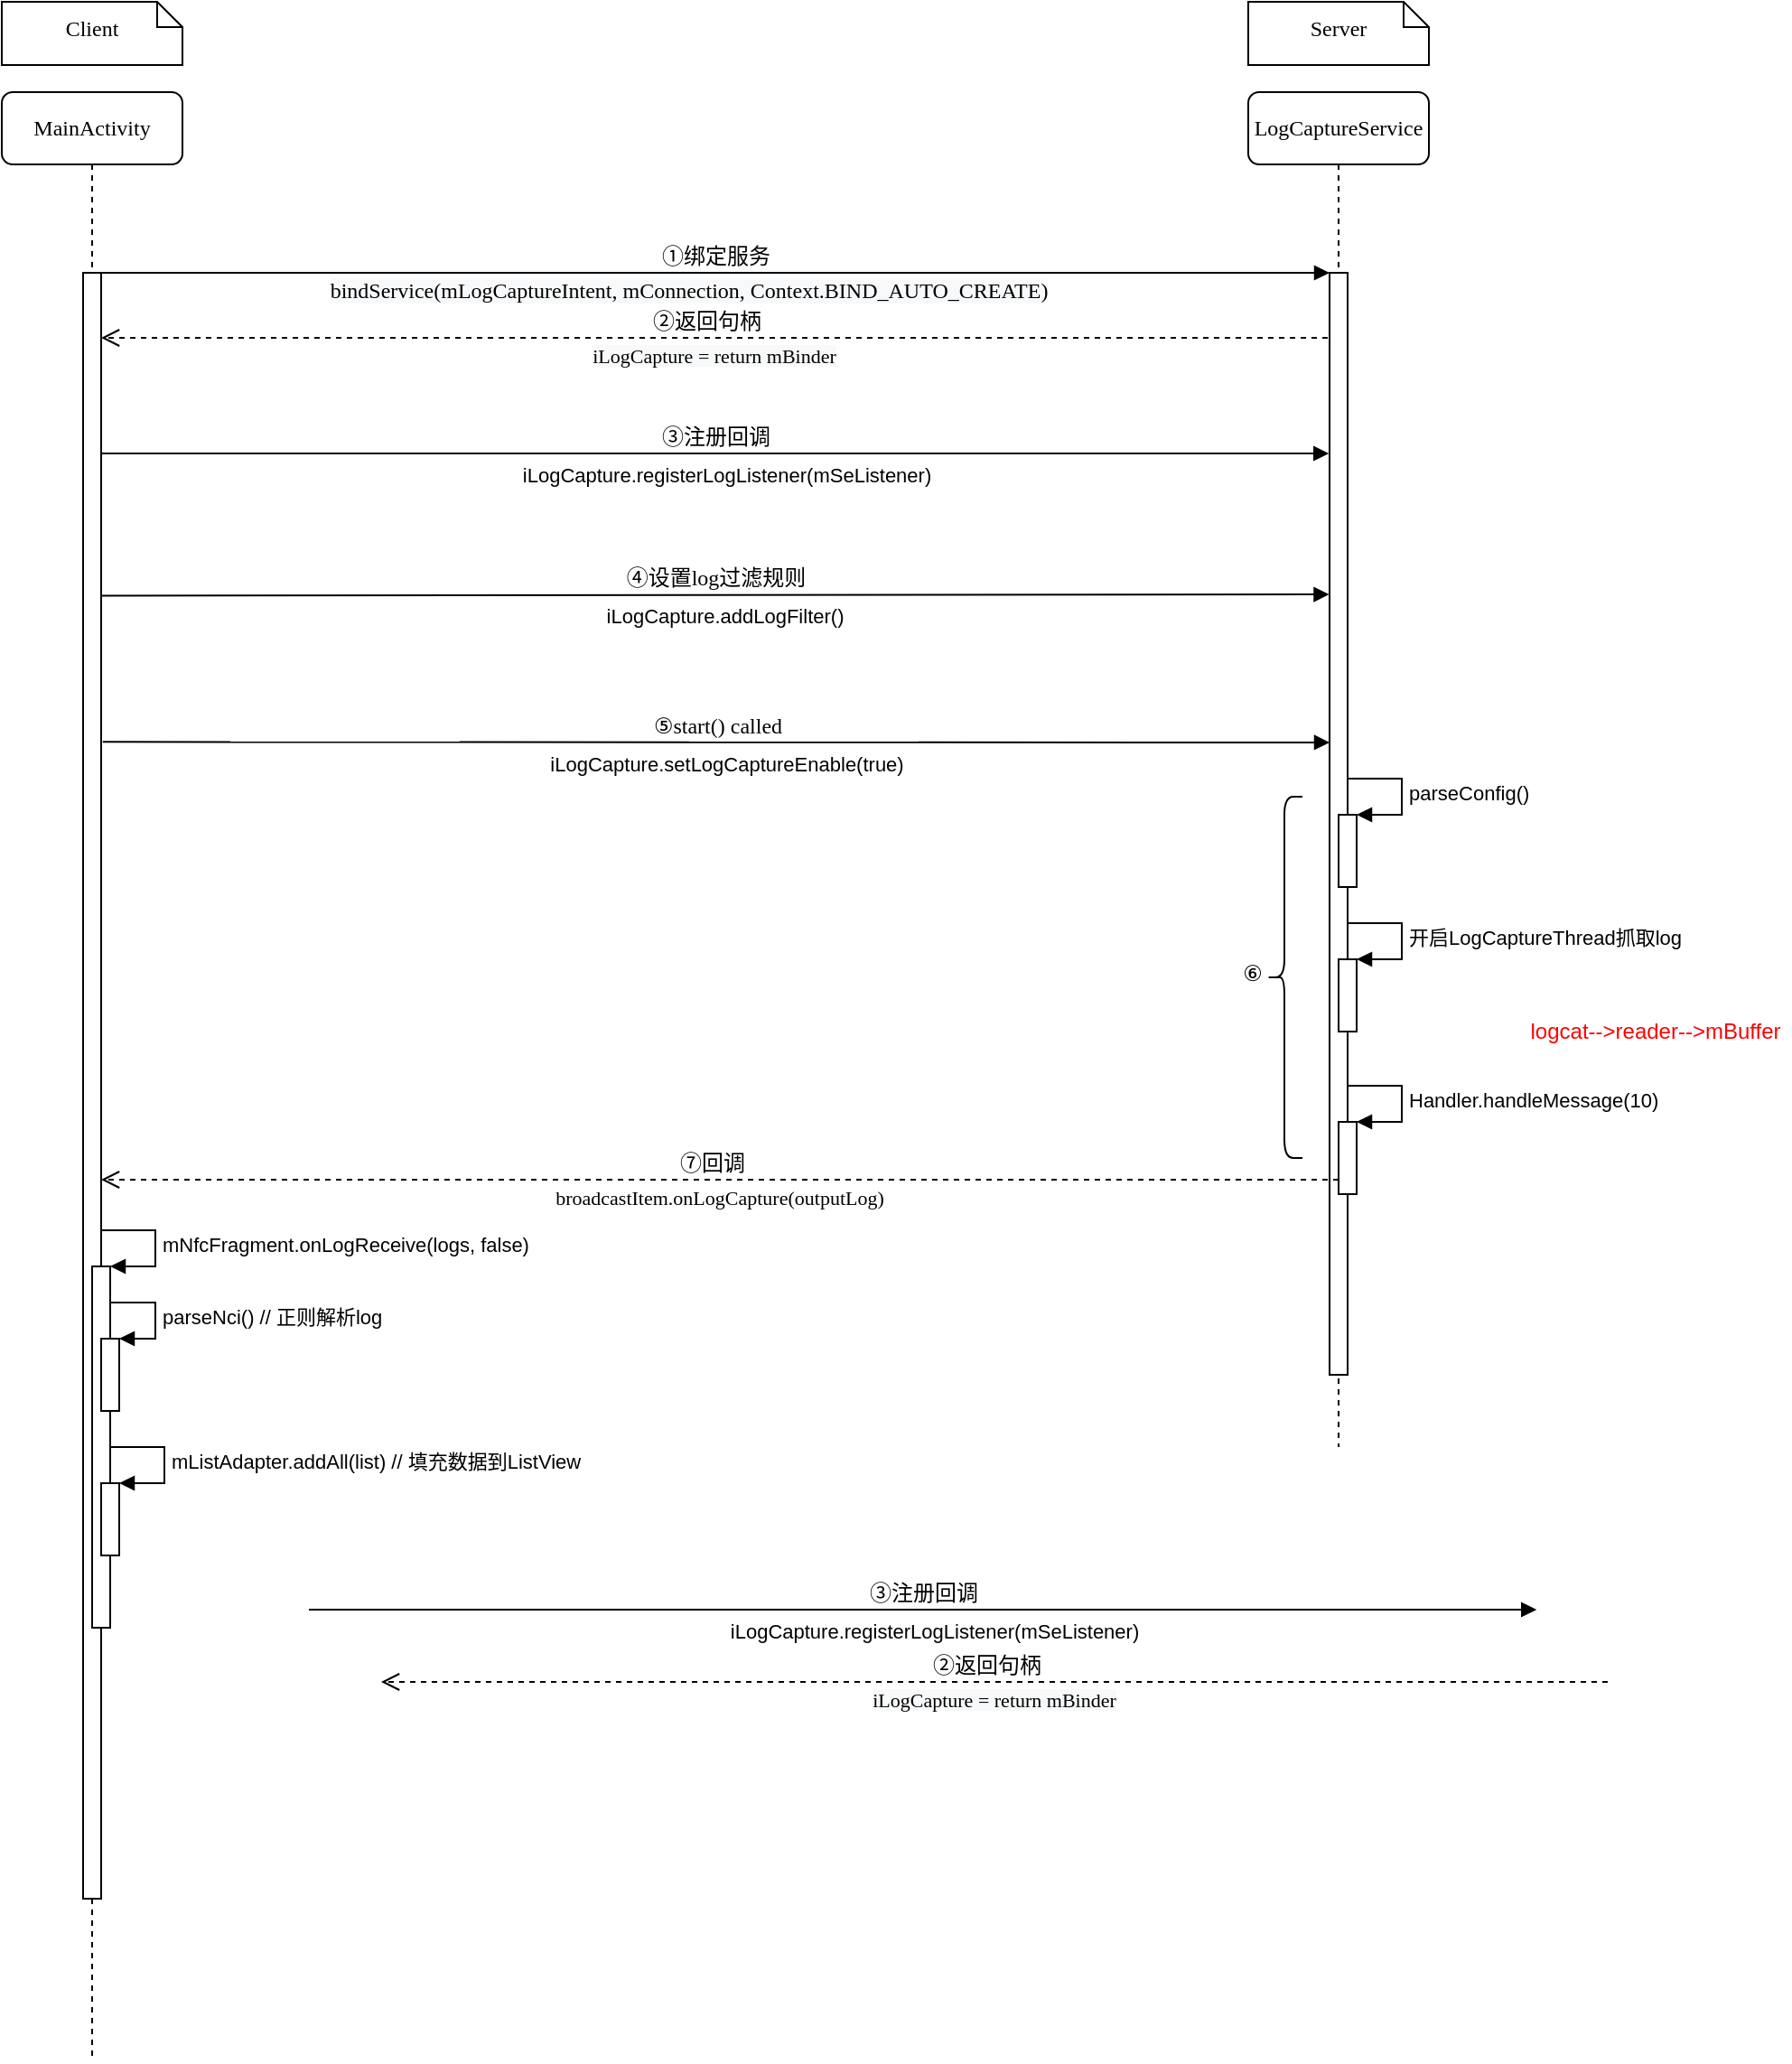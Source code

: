 <mxfile version="17.0.0" type="github">
  <diagram name="Page-1" id="13e1069c-82ec-6db2-03f1-153e76fe0fe0">
    <mxGraphModel dx="1197" dy="611" grid="1" gridSize="10" guides="1" tooltips="1" connect="1" arrows="1" fold="1" page="1" pageScale="1" pageWidth="1100" pageHeight="850" background="none" math="0" shadow="0">
      <root>
        <mxCell id="0" />
        <mxCell id="1" parent="0" />
        <mxCell id="7baba1c4bc27f4b0-2" value="LogCaptureService" style="shape=umlLifeline;perimeter=lifelinePerimeter;whiteSpace=wrap;html=1;container=1;collapsible=0;recursiveResize=0;outlineConnect=0;rounded=1;shadow=0;comic=0;labelBackgroundColor=none;strokeWidth=1;fontFamily=Verdana;fontSize=12;align=center;" parent="1" vertex="1">
          <mxGeometry x="790" y="80" width="100" height="750" as="geometry" />
        </mxCell>
        <mxCell id="7baba1c4bc27f4b0-10" value="" style="html=1;points=[];perimeter=orthogonalPerimeter;rounded=0;shadow=0;comic=0;labelBackgroundColor=none;strokeWidth=1;fontFamily=Verdana;fontSize=12;align=center;" parent="7baba1c4bc27f4b0-2" vertex="1">
          <mxGeometry x="45" y="100" width="10" height="610" as="geometry" />
        </mxCell>
        <mxCell id="2GdhyHXG3PzUkVWqFxI4-21" value="" style="html=1;points=[];perimeter=orthogonalPerimeter;" vertex="1" parent="7baba1c4bc27f4b0-2">
          <mxGeometry x="50" y="400" width="10" height="40" as="geometry" />
        </mxCell>
        <mxCell id="2GdhyHXG3PzUkVWqFxI4-22" value="parseConfig()" style="edgeStyle=orthogonalEdgeStyle;html=1;align=left;spacingLeft=2;endArrow=block;rounded=0;entryX=1;entryY=0;" edge="1" target="2GdhyHXG3PzUkVWqFxI4-21" parent="7baba1c4bc27f4b0-2">
          <mxGeometry relative="1" as="geometry">
            <mxPoint x="55" y="380" as="sourcePoint" />
            <Array as="points">
              <mxPoint x="85" y="380" />
            </Array>
          </mxGeometry>
        </mxCell>
        <mxCell id="2GdhyHXG3PzUkVWqFxI4-23" value="" style="html=1;points=[];perimeter=orthogonalPerimeter;" vertex="1" parent="7baba1c4bc27f4b0-2">
          <mxGeometry x="50" y="480" width="10" height="40" as="geometry" />
        </mxCell>
        <mxCell id="2GdhyHXG3PzUkVWqFxI4-24" value="开启LogCaptureThread抓取log" style="edgeStyle=orthogonalEdgeStyle;html=1;align=left;spacingLeft=2;endArrow=block;rounded=0;entryX=1;entryY=0;" edge="1" target="2GdhyHXG3PzUkVWqFxI4-23" parent="7baba1c4bc27f4b0-2">
          <mxGeometry relative="1" as="geometry">
            <mxPoint x="55" y="460" as="sourcePoint" />
            <Array as="points">
              <mxPoint x="85" y="460" />
            </Array>
          </mxGeometry>
        </mxCell>
        <mxCell id="2GdhyHXG3PzUkVWqFxI4-25" value="" style="html=1;points=[];perimeter=orthogonalPerimeter;" vertex="1" parent="7baba1c4bc27f4b0-2">
          <mxGeometry x="50" y="570" width="10" height="40" as="geometry" />
        </mxCell>
        <mxCell id="2GdhyHXG3PzUkVWqFxI4-26" value="Handler.handleMessage(10)" style="edgeStyle=orthogonalEdgeStyle;html=1;align=left;spacingLeft=2;endArrow=block;rounded=0;entryX=1;entryY=0;" edge="1" target="2GdhyHXG3PzUkVWqFxI4-25" parent="7baba1c4bc27f4b0-2">
          <mxGeometry relative="1" as="geometry">
            <mxPoint x="55" y="550" as="sourcePoint" />
            <Array as="points">
              <mxPoint x="85" y="550" />
            </Array>
          </mxGeometry>
        </mxCell>
        <mxCell id="2GdhyHXG3PzUkVWqFxI4-28" value="" style="shape=curlyBracket;whiteSpace=wrap;html=1;rounded=1;" vertex="1" parent="7baba1c4bc27f4b0-2">
          <mxGeometry x="10" y="390" width="20" height="200" as="geometry" />
        </mxCell>
        <mxCell id="2GdhyHXG3PzUkVWqFxI4-27" value="⑥" style="text;html=1;resizable=0;autosize=1;align=center;verticalAlign=middle;points=[];fillColor=none;strokeColor=none;rounded=0;" vertex="1" parent="7baba1c4bc27f4b0-2">
          <mxGeometry x="-13" y="478" width="30" height="20" as="geometry" />
        </mxCell>
        <mxCell id="7baba1c4bc27f4b0-8" value="MainActivity" style="shape=umlLifeline;perimeter=lifelinePerimeter;whiteSpace=wrap;html=1;container=1;collapsible=0;recursiveResize=0;outlineConnect=0;rounded=1;shadow=0;comic=0;labelBackgroundColor=none;strokeWidth=1;fontFamily=Verdana;fontSize=12;align=center;" parent="1" vertex="1">
          <mxGeometry x="100" y="80" width="100" height="1090" as="geometry" />
        </mxCell>
        <mxCell id="7baba1c4bc27f4b0-9" value="" style="html=1;points=[];perimeter=orthogonalPerimeter;rounded=0;shadow=0;comic=0;labelBackgroundColor=none;strokeWidth=1;fontFamily=Verdana;fontSize=12;align=center;" parent="7baba1c4bc27f4b0-8" vertex="1">
          <mxGeometry x="45" y="100" width="10" height="900" as="geometry" />
        </mxCell>
        <mxCell id="2GdhyHXG3PzUkVWqFxI4-30" value="" style="html=1;points=[];perimeter=orthogonalPerimeter;fontColor=#FF0000;" vertex="1" parent="7baba1c4bc27f4b0-8">
          <mxGeometry x="50" y="650" width="10" height="200" as="geometry" />
        </mxCell>
        <mxCell id="2GdhyHXG3PzUkVWqFxI4-31" value="&lt;font color=&quot;#000000&quot;&gt;mNfcFragment.onLogReceive(logs, false)&lt;/font&gt;" style="edgeStyle=orthogonalEdgeStyle;html=1;align=left;spacingLeft=2;endArrow=block;rounded=0;entryX=1;entryY=0;fontColor=#FF0000;" edge="1" target="2GdhyHXG3PzUkVWqFxI4-30" parent="7baba1c4bc27f4b0-8">
          <mxGeometry relative="1" as="geometry">
            <mxPoint x="55" y="630" as="sourcePoint" />
            <Array as="points">
              <mxPoint x="85" y="630" />
            </Array>
          </mxGeometry>
        </mxCell>
        <mxCell id="2GdhyHXG3PzUkVWqFxI4-33" value="" style="html=1;points=[];perimeter=orthogonalPerimeter;fontColor=#000000;" vertex="1" parent="7baba1c4bc27f4b0-8">
          <mxGeometry x="55" y="690" width="10" height="40" as="geometry" />
        </mxCell>
        <mxCell id="2GdhyHXG3PzUkVWqFxI4-34" value="parseNci()&lt;span style=&quot;white-space: pre&quot;&gt;	&lt;/span&gt;// 正则解析log" style="edgeStyle=orthogonalEdgeStyle;html=1;align=left;spacingLeft=2;endArrow=block;rounded=0;entryX=1;entryY=0;fontColor=#000000;" edge="1" target="2GdhyHXG3PzUkVWqFxI4-33" parent="7baba1c4bc27f4b0-8" source="2GdhyHXG3PzUkVWqFxI4-30">
          <mxGeometry relative="1" as="geometry">
            <mxPoint x="55" y="670" as="sourcePoint" />
            <Array as="points">
              <mxPoint x="85" y="670" />
              <mxPoint x="85" y="690" />
            </Array>
          </mxGeometry>
        </mxCell>
        <mxCell id="2GdhyHXG3PzUkVWqFxI4-35" value="" style="html=1;points=[];perimeter=orthogonalPerimeter;fontColor=#000000;" vertex="1" parent="7baba1c4bc27f4b0-8">
          <mxGeometry x="55" y="770" width="10" height="40" as="geometry" />
        </mxCell>
        <mxCell id="2GdhyHXG3PzUkVWqFxI4-36" value="mListAdapter.addAll(list)&lt;span style=&quot;white-space: pre&quot;&gt;	&lt;/span&gt;// 填充数据到ListView" style="edgeStyle=orthogonalEdgeStyle;html=1;align=left;spacingLeft=2;endArrow=block;rounded=0;entryX=1;entryY=0;fontColor=#000000;" edge="1" target="2GdhyHXG3PzUkVWqFxI4-35" parent="7baba1c4bc27f4b0-8">
          <mxGeometry relative="1" as="geometry">
            <mxPoint x="60" y="750" as="sourcePoint" />
            <Array as="points">
              <mxPoint x="90" y="750" />
            </Array>
          </mxGeometry>
        </mxCell>
        <mxCell id="7baba1c4bc27f4b0-30" value="②返回句柄" style="html=1;verticalAlign=bottom;endArrow=open;dashed=1;endSize=8;labelBackgroundColor=none;fontFamily=Verdana;fontSize=12;edgeStyle=elbowEdgeStyle;elbow=vertical;" parent="1" target="7baba1c4bc27f4b0-9" edge="1">
          <mxGeometry x="0.013" relative="1" as="geometry">
            <mxPoint x="150" y="216" as="targetPoint" />
            <Array as="points">
              <mxPoint x="490" y="216" />
              <mxPoint x="570" y="586" />
            </Array>
            <mxPoint x="834" y="216" as="sourcePoint" />
            <mxPoint as="offset" />
          </mxGeometry>
        </mxCell>
        <mxCell id="2GdhyHXG3PzUkVWqFxI4-2" value="&lt;span style=&quot;background-color: rgb(248 , 249 , 250)&quot;&gt;&lt;font face=&quot;Verdana&quot;&gt;iLogCapture = return&amp;nbsp;mBinder&lt;/font&gt;&lt;/span&gt;" style="edgeLabel;html=1;align=center;verticalAlign=middle;resizable=0;points=[];" vertex="1" connectable="0" parent="7baba1c4bc27f4b0-30">
          <mxGeometry x="-0.024" y="2" relative="1" as="geometry">
            <mxPoint x="-9" y="8" as="offset" />
          </mxGeometry>
        </mxCell>
        <mxCell id="7baba1c4bc27f4b0-11" value="①绑定服务" style="html=1;verticalAlign=bottom;endArrow=block;entryX=0;entryY=0;labelBackgroundColor=none;fontFamily=Verdana;fontSize=12;edgeStyle=elbowEdgeStyle;elbow=vertical;" parent="1" source="7baba1c4bc27f4b0-9" target="7baba1c4bc27f4b0-10" edge="1">
          <mxGeometry relative="1" as="geometry">
            <mxPoint x="220" y="190" as="sourcePoint" />
          </mxGeometry>
        </mxCell>
        <mxCell id="2GdhyHXG3PzUkVWqFxI4-1" value="&lt;span style=&quot;font-family: &amp;#34;verdana&amp;#34; ; font-size: 12px ; background-color: rgb(248 , 249 , 250)&quot;&gt;bindService(mLogCaptureIntent, mConnection, Context.BIND_AUTO_CREATE)&lt;/span&gt;" style="edgeLabel;html=1;align=center;verticalAlign=middle;resizable=0;points=[];" vertex="1" connectable="0" parent="7baba1c4bc27f4b0-11">
          <mxGeometry x="0.053" relative="1" as="geometry">
            <mxPoint x="-33" y="10" as="offset" />
          </mxGeometry>
        </mxCell>
        <mxCell id="7baba1c4bc27f4b0-40" value="&lt;div&gt;&lt;span&gt;Client&lt;/span&gt;&lt;/div&gt;" style="shape=note;whiteSpace=wrap;html=1;size=14;verticalAlign=middle;align=center;spacingTop=-6;rounded=0;shadow=0;comic=0;labelBackgroundColor=none;strokeWidth=1;fontFamily=Verdana;fontSize=12" parent="1" vertex="1">
          <mxGeometry x="100" y="30" width="100" height="35" as="geometry" />
        </mxCell>
        <mxCell id="7baba1c4bc27f4b0-41" value="Server" style="shape=note;whiteSpace=wrap;html=1;size=14;verticalAlign=middle;align=center;spacingTop=-6;rounded=0;shadow=0;comic=0;labelBackgroundColor=none;strokeWidth=1;fontFamily=Verdana;fontSize=12" parent="1" vertex="1">
          <mxGeometry x="790" y="30" width="100" height="35" as="geometry" />
        </mxCell>
        <mxCell id="2GdhyHXG3PzUkVWqFxI4-5" value="③注册回调" style="html=1;verticalAlign=bottom;endArrow=block;entryX=-0.038;entryY=0.381;labelBackgroundColor=none;fontFamily=Verdana;fontSize=12;edgeStyle=elbowEdgeStyle;elbow=vertical;entryDx=0;entryDy=0;entryPerimeter=0;" edge="1" parent="1">
          <mxGeometry relative="1" as="geometry">
            <mxPoint x="155" y="280" as="sourcePoint" />
            <mxPoint x="834.62" y="280.45" as="targetPoint" />
          </mxGeometry>
        </mxCell>
        <mxCell id="2GdhyHXG3PzUkVWqFxI4-10" value="iLogCapture.registerLogListener(mSeListener)" style="edgeLabel;html=1;align=center;verticalAlign=middle;resizable=0;points=[];" vertex="1" connectable="0" parent="2GdhyHXG3PzUkVWqFxI4-5">
          <mxGeometry x="0.031" y="-1" relative="1" as="geometry">
            <mxPoint x="-5" y="11" as="offset" />
          </mxGeometry>
        </mxCell>
        <mxCell id="2GdhyHXG3PzUkVWqFxI4-11" value="②返回句柄" style="html=1;verticalAlign=bottom;endArrow=open;dashed=1;endSize=8;labelBackgroundColor=none;fontFamily=Verdana;fontSize=12;edgeStyle=elbowEdgeStyle;elbow=vertical;" edge="1" parent="1">
          <mxGeometry x="0.013" relative="1" as="geometry">
            <mxPoint x="310" y="960" as="targetPoint" />
            <Array as="points">
              <mxPoint x="645" y="960" />
              <mxPoint x="725" y="1330" />
            </Array>
            <mxPoint x="989" y="960" as="sourcePoint" />
            <mxPoint as="offset" />
          </mxGeometry>
        </mxCell>
        <mxCell id="2GdhyHXG3PzUkVWqFxI4-12" value="&lt;span style=&quot;background-color: rgb(248 , 249 , 250)&quot;&gt;&lt;font face=&quot;Verdana&quot;&gt;iLogCapture = return&amp;nbsp;mBinder&lt;/font&gt;&lt;/span&gt;" style="edgeLabel;html=1;align=center;verticalAlign=middle;resizable=0;points=[];" vertex="1" connectable="0" parent="2GdhyHXG3PzUkVWqFxI4-11">
          <mxGeometry x="-0.024" y="2" relative="1" as="geometry">
            <mxPoint x="-9" y="8" as="offset" />
          </mxGeometry>
        </mxCell>
        <mxCell id="2GdhyHXG3PzUkVWqFxI4-13" value="③注册回调" style="html=1;verticalAlign=bottom;endArrow=block;entryX=-0.038;entryY=0.381;labelBackgroundColor=none;fontFamily=Verdana;fontSize=12;edgeStyle=elbowEdgeStyle;elbow=vertical;entryDx=0;entryDy=0;entryPerimeter=0;" edge="1" parent="1">
          <mxGeometry relative="1" as="geometry">
            <mxPoint x="270" y="920" as="sourcePoint" />
            <mxPoint x="949.62" y="920.45" as="targetPoint" />
          </mxGeometry>
        </mxCell>
        <mxCell id="2GdhyHXG3PzUkVWqFxI4-14" value="iLogCapture.registerLogListener(mSeListener)" style="edgeLabel;html=1;align=center;verticalAlign=middle;resizable=0;points=[];" vertex="1" connectable="0" parent="2GdhyHXG3PzUkVWqFxI4-13">
          <mxGeometry x="0.031" y="-1" relative="1" as="geometry">
            <mxPoint x="-5" y="11" as="offset" />
          </mxGeometry>
        </mxCell>
        <mxCell id="2GdhyHXG3PzUkVWqFxI4-15" value="⑦回调&lt;span style=&quot;color: rgba(0 , 0 , 0 , 0) ; font-family: monospace ; font-size: 0px&quot;&gt;%3CmxGraphModel%3E%3Croot%3E%3CmxCell%20id%3D%220%22%2F%3E%3CmxCell%20id%3D%221%22%20parent%3D%220%22%2F%3E%3CmxCell%20id%3D%222%22%20value%3D%22%E2%91%A1%E8%BF%94%E5%9B%9E%E5%8F%A5%E6%9F%84%22%20style%3D%22html%3D1%3BverticalAlign%3Dbottom%3BendArrow%3Dopen%3Bdashed%3D1%3BendSize%3D8%3BlabelBackgroundColor%3Dnone%3BfontFamily%3DVerdana%3BfontSize%3D12%3BedgeStyle%3DelbowEdgeStyle%3Belbow%3Dvertical%3B%22%20edge%3D%221%22%20parent%3D%221%22%3E%3CmxGeometry%20x%3D%220.013%22%20relative%3D%221%22%20as%3D%22geometry%22%3E%3CmxPoint%20x%3D%22190%22%20y%3D%22500.0%22%20as%3D%22targetPoint%22%2F%3E%3CArray%20as%3D%22points%22%3E%3CmxPoint%20x%3D%22525%22%20y%3D%22500%22%2F%3E%3CmxPoint%20x%3D%22605%22%20y%3D%22870%22%2F%3E%3C%2FArray%3E%3CmxPoint%20x%3D%22869%22%20y%3D%22500.0%22%20as%3D%22sourcePoint%22%2F%3E%3CmxPoint%20as%3D%22offset%22%2F%3E%3C%2FmxGeometry%3E%3C%2FmxCell%3E%3CmxCell%20id%3D%223%22%20value%3D%22%26lt%3Bspan%20style%3D%26quot%3Bbackground-color%3A%20rgb(248%20%2C%20249%20%2C%20250)%26quot%3B%26gt%3B%26lt%3Bfont%20face%3D%26quot%3BVerdana%26quot%3B%26gt%3BiLogCapture%20%3D%20return%26amp%3Bnbsp%3BmBinder%26lt%3B%2Ffont%26gt%3B%26lt%3B%2Fspan%26gt%3B%22%20style%3D%22edgeLabel%3Bhtml%3D1%3Balign%3Dcenter%3BverticalAlign%3Dmiddle%3Bresizable%3D0%3Bpoints%3D%5B%5D%3B%22%20vertex%3D%221%22%20connectable%3D%220%22%20parent%3D%222%22%3E%3CmxGeometry%20x%3D%22-0.024%22%20y%3D%222%22%20relative%3D%221%22%20as%3D%22geometry%22%3E%3CmxPoint%20x%3D%22-9%22%20y%3D%228%22%20as%3D%22offset%22%2F%3E%3C%2FmxGeometry%3E%3C%2FmxCell%3E%3C%2Froot%3E%3C%2FmxGraphModel%3E&lt;/span&gt;&lt;font color=&quot;rgba(0, 0, 0, 0)&quot; face=&quot;monospace&quot;&gt;&lt;span style=&quot;font-size: 0px&quot;&gt;onLogCap&lt;/span&gt;&lt;/font&gt;" style="html=1;verticalAlign=bottom;endArrow=open;dashed=1;endSize=8;labelBackgroundColor=none;fontFamily=Verdana;fontSize=12;edgeStyle=elbowEdgeStyle;elbow=vertical;" edge="1" parent="1" source="2GdhyHXG3PzUkVWqFxI4-25">
          <mxGeometry x="0.013" relative="1" as="geometry">
            <mxPoint x="155" y="682" as="targetPoint" />
            <Array as="points">
              <mxPoint x="485" y="682" />
              <mxPoint x="565" y="1052" />
            </Array>
            <mxPoint x="836.43" y="683.53" as="sourcePoint" />
            <mxPoint as="offset" />
          </mxGeometry>
        </mxCell>
        <mxCell id="2GdhyHXG3PzUkVWqFxI4-16" value="&lt;font face=&quot;Verdana&quot;&gt;&lt;span style=&quot;font-size: 11px&quot;&gt;broadcastItem.onLogCapture(outputLog)&lt;/span&gt;&lt;/font&gt;" style="edgeLabel;html=1;align=center;verticalAlign=middle;resizable=0;points=[];" vertex="1" connectable="0" parent="2GdhyHXG3PzUkVWqFxI4-15">
          <mxGeometry x="-0.024" y="2" relative="1" as="geometry">
            <mxPoint x="-9" y="8" as="offset" />
          </mxGeometry>
        </mxCell>
        <mxCell id="2GdhyHXG3PzUkVWqFxI4-17" value="④设置log过滤规则" style="html=1;verticalAlign=bottom;endArrow=block;entryX=-0.025;entryY=0.378;labelBackgroundColor=none;fontFamily=Verdana;fontSize=12;edgeStyle=elbowEdgeStyle;elbow=vertical;entryDx=0;entryDy=0;entryPerimeter=0;exitX=0.975;exitY=0.388;exitDx=0;exitDy=0;exitPerimeter=0;" edge="1" parent="1">
          <mxGeometry relative="1" as="geometry">
            <mxPoint x="154.75" y="358.72" as="sourcePoint" />
            <mxPoint x="834.75" y="358.1" as="targetPoint" />
            <Array as="points">
              <mxPoint x="840" y="358" />
            </Array>
          </mxGeometry>
        </mxCell>
        <mxCell id="2GdhyHXG3PzUkVWqFxI4-18" value="iLogCapture.addLogFilter()" style="edgeLabel;html=1;align=center;verticalAlign=middle;resizable=0;points=[];" vertex="1" connectable="0" parent="2GdhyHXG3PzUkVWqFxI4-17">
          <mxGeometry x="0.031" y="-1" relative="1" as="geometry">
            <mxPoint x="-5" y="11" as="offset" />
          </mxGeometry>
        </mxCell>
        <mxCell id="2GdhyHXG3PzUkVWqFxI4-19" value="⑤start() called" style="html=1;verticalAlign=bottom;endArrow=block;labelBackgroundColor=none;fontFamily=Verdana;fontSize=12;edgeStyle=elbowEdgeStyle;elbow=vertical;exitX=1.091;exitY=0.588;exitDx=0;exitDy=0;exitPerimeter=0;" edge="1" parent="1">
          <mxGeometry relative="1" as="geometry">
            <mxPoint x="155.91" y="439.68" as="sourcePoint" />
            <mxPoint x="835" y="439.833" as="targetPoint" />
          </mxGeometry>
        </mxCell>
        <mxCell id="2GdhyHXG3PzUkVWqFxI4-20" value="iLogCapture.setLogCaptureEnable(true)" style="edgeLabel;html=1;align=center;verticalAlign=middle;resizable=0;points=[];" vertex="1" connectable="0" parent="2GdhyHXG3PzUkVWqFxI4-19">
          <mxGeometry x="0.031" y="-1" relative="1" as="geometry">
            <mxPoint x="-5" y="11" as="offset" />
          </mxGeometry>
        </mxCell>
        <mxCell id="2GdhyHXG3PzUkVWqFxI4-29" value="&lt;font color=&quot;#ff0000&quot;&gt;logcat--&amp;gt;reader--&amp;gt;mBuffer&lt;/font&gt;" style="text;html=1;resizable=0;autosize=1;align=center;verticalAlign=middle;points=[];fillColor=none;strokeColor=none;rounded=0;" vertex="1" parent="1">
          <mxGeometry x="940" y="590" width="150" height="20" as="geometry" />
        </mxCell>
      </root>
    </mxGraphModel>
  </diagram>
</mxfile>

